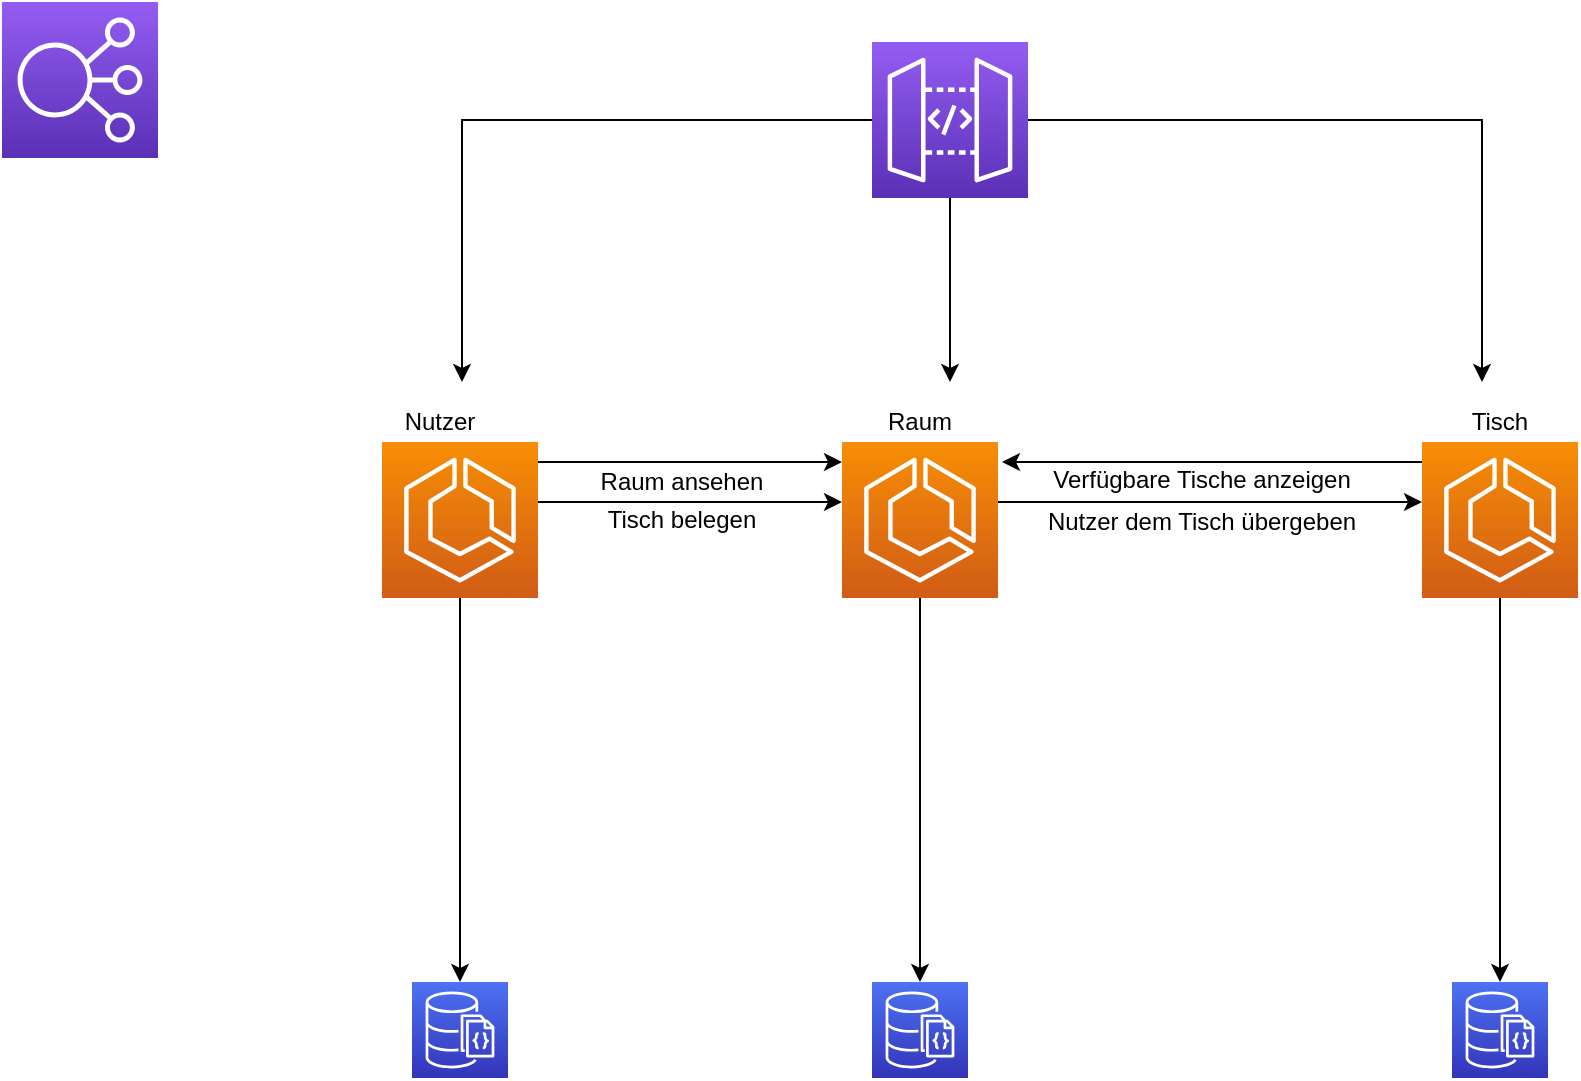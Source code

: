 <mxfile version="13.6.4" type="github">
  <diagram id="Ht1M8jgEwFfnCIfOTk4-" name="Page-1">
    <mxGraphModel dx="1185" dy="635" grid="1" gridSize="10" guides="1" tooltips="1" connect="1" arrows="1" fold="1" page="1" pageScale="1" pageWidth="1169" pageHeight="827" math="0" shadow="0">
      <root>
        <mxCell id="0" />
        <mxCell id="1" parent="0" />
        <mxCell id="wH5Ers80hM915nKeiFpg-1" value="" style="outlineConnect=0;fontColor=#232F3E;gradientColor=#4D72F3;gradientDirection=north;fillColor=#3334B9;strokeColor=#ffffff;dashed=0;verticalLabelPosition=bottom;verticalAlign=top;align=center;html=1;fontSize=12;fontStyle=0;aspect=fixed;shape=mxgraph.aws4.resourceIcon;resIcon=mxgraph.aws4.documentdb_with_mongodb_compatibility;" vertex="1" parent="1">
          <mxGeometry x="325" y="640" width="48" height="48" as="geometry" />
        </mxCell>
        <mxCell id="wH5Ers80hM915nKeiFpg-2" value="" style="outlineConnect=0;fontColor=#232F3E;gradientColor=#4D72F3;gradientDirection=north;fillColor=#3334B9;strokeColor=#ffffff;dashed=0;verticalLabelPosition=bottom;verticalAlign=top;align=center;html=1;fontSize=12;fontStyle=0;aspect=fixed;shape=mxgraph.aws4.resourceIcon;resIcon=mxgraph.aws4.documentdb_with_mongodb_compatibility;" vertex="1" parent="1">
          <mxGeometry x="555" y="640" width="48" height="48" as="geometry" />
        </mxCell>
        <mxCell id="wH5Ers80hM915nKeiFpg-3" value="" style="outlineConnect=0;fontColor=#232F3E;gradientColor=#4D72F3;gradientDirection=north;fillColor=#3334B9;strokeColor=#ffffff;dashed=0;verticalLabelPosition=bottom;verticalAlign=top;align=center;html=1;fontSize=12;fontStyle=0;aspect=fixed;shape=mxgraph.aws4.resourceIcon;resIcon=mxgraph.aws4.documentdb_with_mongodb_compatibility;" vertex="1" parent="1">
          <mxGeometry x="845" y="640" width="48" height="48" as="geometry" />
        </mxCell>
        <mxCell id="wH5Ers80hM915nKeiFpg-7" style="edgeStyle=orthogonalEdgeStyle;rounded=0;orthogonalLoop=1;jettySize=auto;html=1;" edge="1" parent="1" source="wH5Ers80hM915nKeiFpg-4" target="wH5Ers80hM915nKeiFpg-1">
          <mxGeometry relative="1" as="geometry" />
        </mxCell>
        <mxCell id="wH5Ers80hM915nKeiFpg-20" style="edgeStyle=orthogonalEdgeStyle;rounded=0;orthogonalLoop=1;jettySize=auto;html=1;" edge="1" parent="1" source="wH5Ers80hM915nKeiFpg-4" target="wH5Ers80hM915nKeiFpg-6">
          <mxGeometry relative="1" as="geometry">
            <Array as="points">
              <mxPoint x="470" y="380" />
              <mxPoint x="470" y="380" />
            </Array>
          </mxGeometry>
        </mxCell>
        <mxCell id="wH5Ers80hM915nKeiFpg-4" value="" style="outlineConnect=0;fontColor=#232F3E;gradientColor=#F78E04;gradientDirection=north;fillColor=#D05C17;strokeColor=#ffffff;dashed=0;verticalLabelPosition=bottom;verticalAlign=top;align=center;html=1;fontSize=12;fontStyle=0;aspect=fixed;shape=mxgraph.aws4.resourceIcon;resIcon=mxgraph.aws4.ecs;" vertex="1" parent="1">
          <mxGeometry x="310" y="370" width="78" height="78" as="geometry" />
        </mxCell>
        <mxCell id="wH5Ers80hM915nKeiFpg-9" style="edgeStyle=orthogonalEdgeStyle;rounded=0;orthogonalLoop=1;jettySize=auto;html=1;" edge="1" parent="1" source="wH5Ers80hM915nKeiFpg-5" target="wH5Ers80hM915nKeiFpg-3">
          <mxGeometry relative="1" as="geometry" />
        </mxCell>
        <mxCell id="wH5Ers80hM915nKeiFpg-27" style="edgeStyle=orthogonalEdgeStyle;rounded=0;orthogonalLoop=1;jettySize=auto;html=1;" edge="1" parent="1" source="wH5Ers80hM915nKeiFpg-5">
          <mxGeometry relative="1" as="geometry">
            <mxPoint x="620" y="380" as="targetPoint" />
            <Array as="points">
              <mxPoint x="620" y="380" />
            </Array>
          </mxGeometry>
        </mxCell>
        <mxCell id="wH5Ers80hM915nKeiFpg-5" value="" style="outlineConnect=0;fontColor=#232F3E;gradientColor=#F78E04;gradientDirection=north;fillColor=#D05C17;strokeColor=#ffffff;dashed=0;verticalLabelPosition=bottom;verticalAlign=top;align=center;html=1;fontSize=12;fontStyle=0;aspect=fixed;shape=mxgraph.aws4.resourceIcon;resIcon=mxgraph.aws4.ecs;" vertex="1" parent="1">
          <mxGeometry x="830" y="370" width="78" height="78" as="geometry" />
        </mxCell>
        <mxCell id="wH5Ers80hM915nKeiFpg-8" style="edgeStyle=orthogonalEdgeStyle;rounded=0;orthogonalLoop=1;jettySize=auto;html=1;" edge="1" parent="1" source="wH5Ers80hM915nKeiFpg-6" target="wH5Ers80hM915nKeiFpg-2">
          <mxGeometry relative="1" as="geometry" />
        </mxCell>
        <mxCell id="wH5Ers80hM915nKeiFpg-25" style="edgeStyle=orthogonalEdgeStyle;rounded=0;orthogonalLoop=1;jettySize=auto;html=1;" edge="1" parent="1" source="wH5Ers80hM915nKeiFpg-6" target="wH5Ers80hM915nKeiFpg-5">
          <mxGeometry relative="1" as="geometry">
            <mxPoint x="820" y="400" as="targetPoint" />
            <Array as="points">
              <mxPoint x="730" y="400" />
              <mxPoint x="730" y="400" />
            </Array>
          </mxGeometry>
        </mxCell>
        <mxCell id="wH5Ers80hM915nKeiFpg-6" value="" style="outlineConnect=0;fontColor=#232F3E;gradientColor=#F78E04;gradientDirection=north;fillColor=#D05C17;strokeColor=#ffffff;dashed=0;verticalLabelPosition=bottom;verticalAlign=top;align=center;html=1;fontSize=12;fontStyle=0;aspect=fixed;shape=mxgraph.aws4.resourceIcon;resIcon=mxgraph.aws4.ecs;" vertex="1" parent="1">
          <mxGeometry x="540" y="370" width="78" height="78" as="geometry" />
        </mxCell>
        <mxCell id="wH5Ers80hM915nKeiFpg-11" style="edgeStyle=orthogonalEdgeStyle;rounded=0;orthogonalLoop=1;jettySize=auto;html=1;" edge="1" parent="1" source="wH5Ers80hM915nKeiFpg-10">
          <mxGeometry relative="1" as="geometry">
            <mxPoint x="350" y="340" as="targetPoint" />
            <Array as="points">
              <mxPoint x="350" y="209" />
              <mxPoint x="350" y="340" />
            </Array>
          </mxGeometry>
        </mxCell>
        <mxCell id="wH5Ers80hM915nKeiFpg-12" style="edgeStyle=orthogonalEdgeStyle;rounded=0;orthogonalLoop=1;jettySize=auto;html=1;" edge="1" parent="1" source="wH5Ers80hM915nKeiFpg-10">
          <mxGeometry relative="1" as="geometry">
            <mxPoint x="594" y="340" as="targetPoint" />
            <Array as="points">
              <mxPoint x="594" y="310" />
            </Array>
          </mxGeometry>
        </mxCell>
        <mxCell id="wH5Ers80hM915nKeiFpg-13" style="edgeStyle=orthogonalEdgeStyle;rounded=0;orthogonalLoop=1;jettySize=auto;html=1;" edge="1" parent="1" source="wH5Ers80hM915nKeiFpg-10">
          <mxGeometry relative="1" as="geometry">
            <mxPoint x="860" y="340" as="targetPoint" />
            <Array as="points">
              <mxPoint x="860" y="209" />
              <mxPoint x="860" y="340" />
            </Array>
          </mxGeometry>
        </mxCell>
        <mxCell id="wH5Ers80hM915nKeiFpg-10" value="" style="outlineConnect=0;fontColor=#232F3E;gradientColor=#945DF2;gradientDirection=north;fillColor=#5A30B5;strokeColor=#ffffff;dashed=0;verticalLabelPosition=bottom;verticalAlign=top;align=center;html=1;fontSize=12;fontStyle=0;aspect=fixed;shape=mxgraph.aws4.resourceIcon;resIcon=mxgraph.aws4.api_gateway;" vertex="1" parent="1">
          <mxGeometry x="555" y="170" width="78" height="78" as="geometry" />
        </mxCell>
        <mxCell id="wH5Ers80hM915nKeiFpg-14" value="" style="outlineConnect=0;fontColor=#232F3E;gradientColor=#945DF2;gradientDirection=north;fillColor=#5A30B5;strokeColor=#ffffff;dashed=0;verticalLabelPosition=bottom;verticalAlign=top;align=center;html=1;fontSize=12;fontStyle=0;aspect=fixed;shape=mxgraph.aws4.resourceIcon;resIcon=mxgraph.aws4.elastic_load_balancing;" vertex="1" parent="1">
          <mxGeometry x="120" y="150" width="78" height="78" as="geometry" />
        </mxCell>
        <mxCell id="wH5Ers80hM915nKeiFpg-17" value="Nutzer" style="text;html=1;strokeColor=none;fillColor=none;align=center;verticalAlign=middle;whiteSpace=wrap;rounded=0;" vertex="1" parent="1">
          <mxGeometry x="319" y="350" width="40" height="20" as="geometry" />
        </mxCell>
        <mxCell id="wH5Ers80hM915nKeiFpg-18" value="Raum" style="text;html=1;strokeColor=none;fillColor=none;align=center;verticalAlign=middle;whiteSpace=wrap;rounded=0;" vertex="1" parent="1">
          <mxGeometry x="559" y="350" width="40" height="20" as="geometry" />
        </mxCell>
        <mxCell id="wH5Ers80hM915nKeiFpg-19" value="Tisch" style="text;html=1;strokeColor=none;fillColor=none;align=center;verticalAlign=middle;whiteSpace=wrap;rounded=0;" vertex="1" parent="1">
          <mxGeometry x="849" y="350" width="40" height="20" as="geometry" />
        </mxCell>
        <mxCell id="wH5Ers80hM915nKeiFpg-21" style="edgeStyle=orthogonalEdgeStyle;rounded=0;orthogonalLoop=1;jettySize=auto;html=1;" edge="1" parent="1" target="wH5Ers80hM915nKeiFpg-6">
          <mxGeometry relative="1" as="geometry">
            <mxPoint x="388" y="400" as="sourcePoint" />
            <mxPoint x="530" y="400" as="targetPoint" />
            <Array as="points">
              <mxPoint x="500" y="400" />
              <mxPoint x="500" y="400" />
            </Array>
          </mxGeometry>
        </mxCell>
        <mxCell id="wH5Ers80hM915nKeiFpg-22" value="Raum ansehen" style="text;html=1;strokeColor=none;fillColor=none;align=center;verticalAlign=middle;whiteSpace=wrap;rounded=0;" vertex="1" parent="1">
          <mxGeometry x="410" y="380" width="100" height="20" as="geometry" />
        </mxCell>
        <mxCell id="wH5Ers80hM915nKeiFpg-24" value="Tisch belegen" style="text;html=1;strokeColor=none;fillColor=none;align=center;verticalAlign=middle;whiteSpace=wrap;rounded=0;" vertex="1" parent="1">
          <mxGeometry x="410" y="399" width="100" height="20" as="geometry" />
        </mxCell>
        <mxCell id="wH5Ers80hM915nKeiFpg-26" value="Nutzer dem Tisch übergeben" style="text;html=1;strokeColor=none;fillColor=none;align=center;verticalAlign=middle;whiteSpace=wrap;rounded=0;" vertex="1" parent="1">
          <mxGeometry x="640" y="400" width="160" height="20" as="geometry" />
        </mxCell>
        <mxCell id="wH5Ers80hM915nKeiFpg-29" value="Verfügbare Tische anzeigen" style="text;html=1;strokeColor=none;fillColor=none;align=center;verticalAlign=middle;whiteSpace=wrap;rounded=0;" vertex="1" parent="1">
          <mxGeometry x="640" y="379" width="160" height="20" as="geometry" />
        </mxCell>
      </root>
    </mxGraphModel>
  </diagram>
</mxfile>
